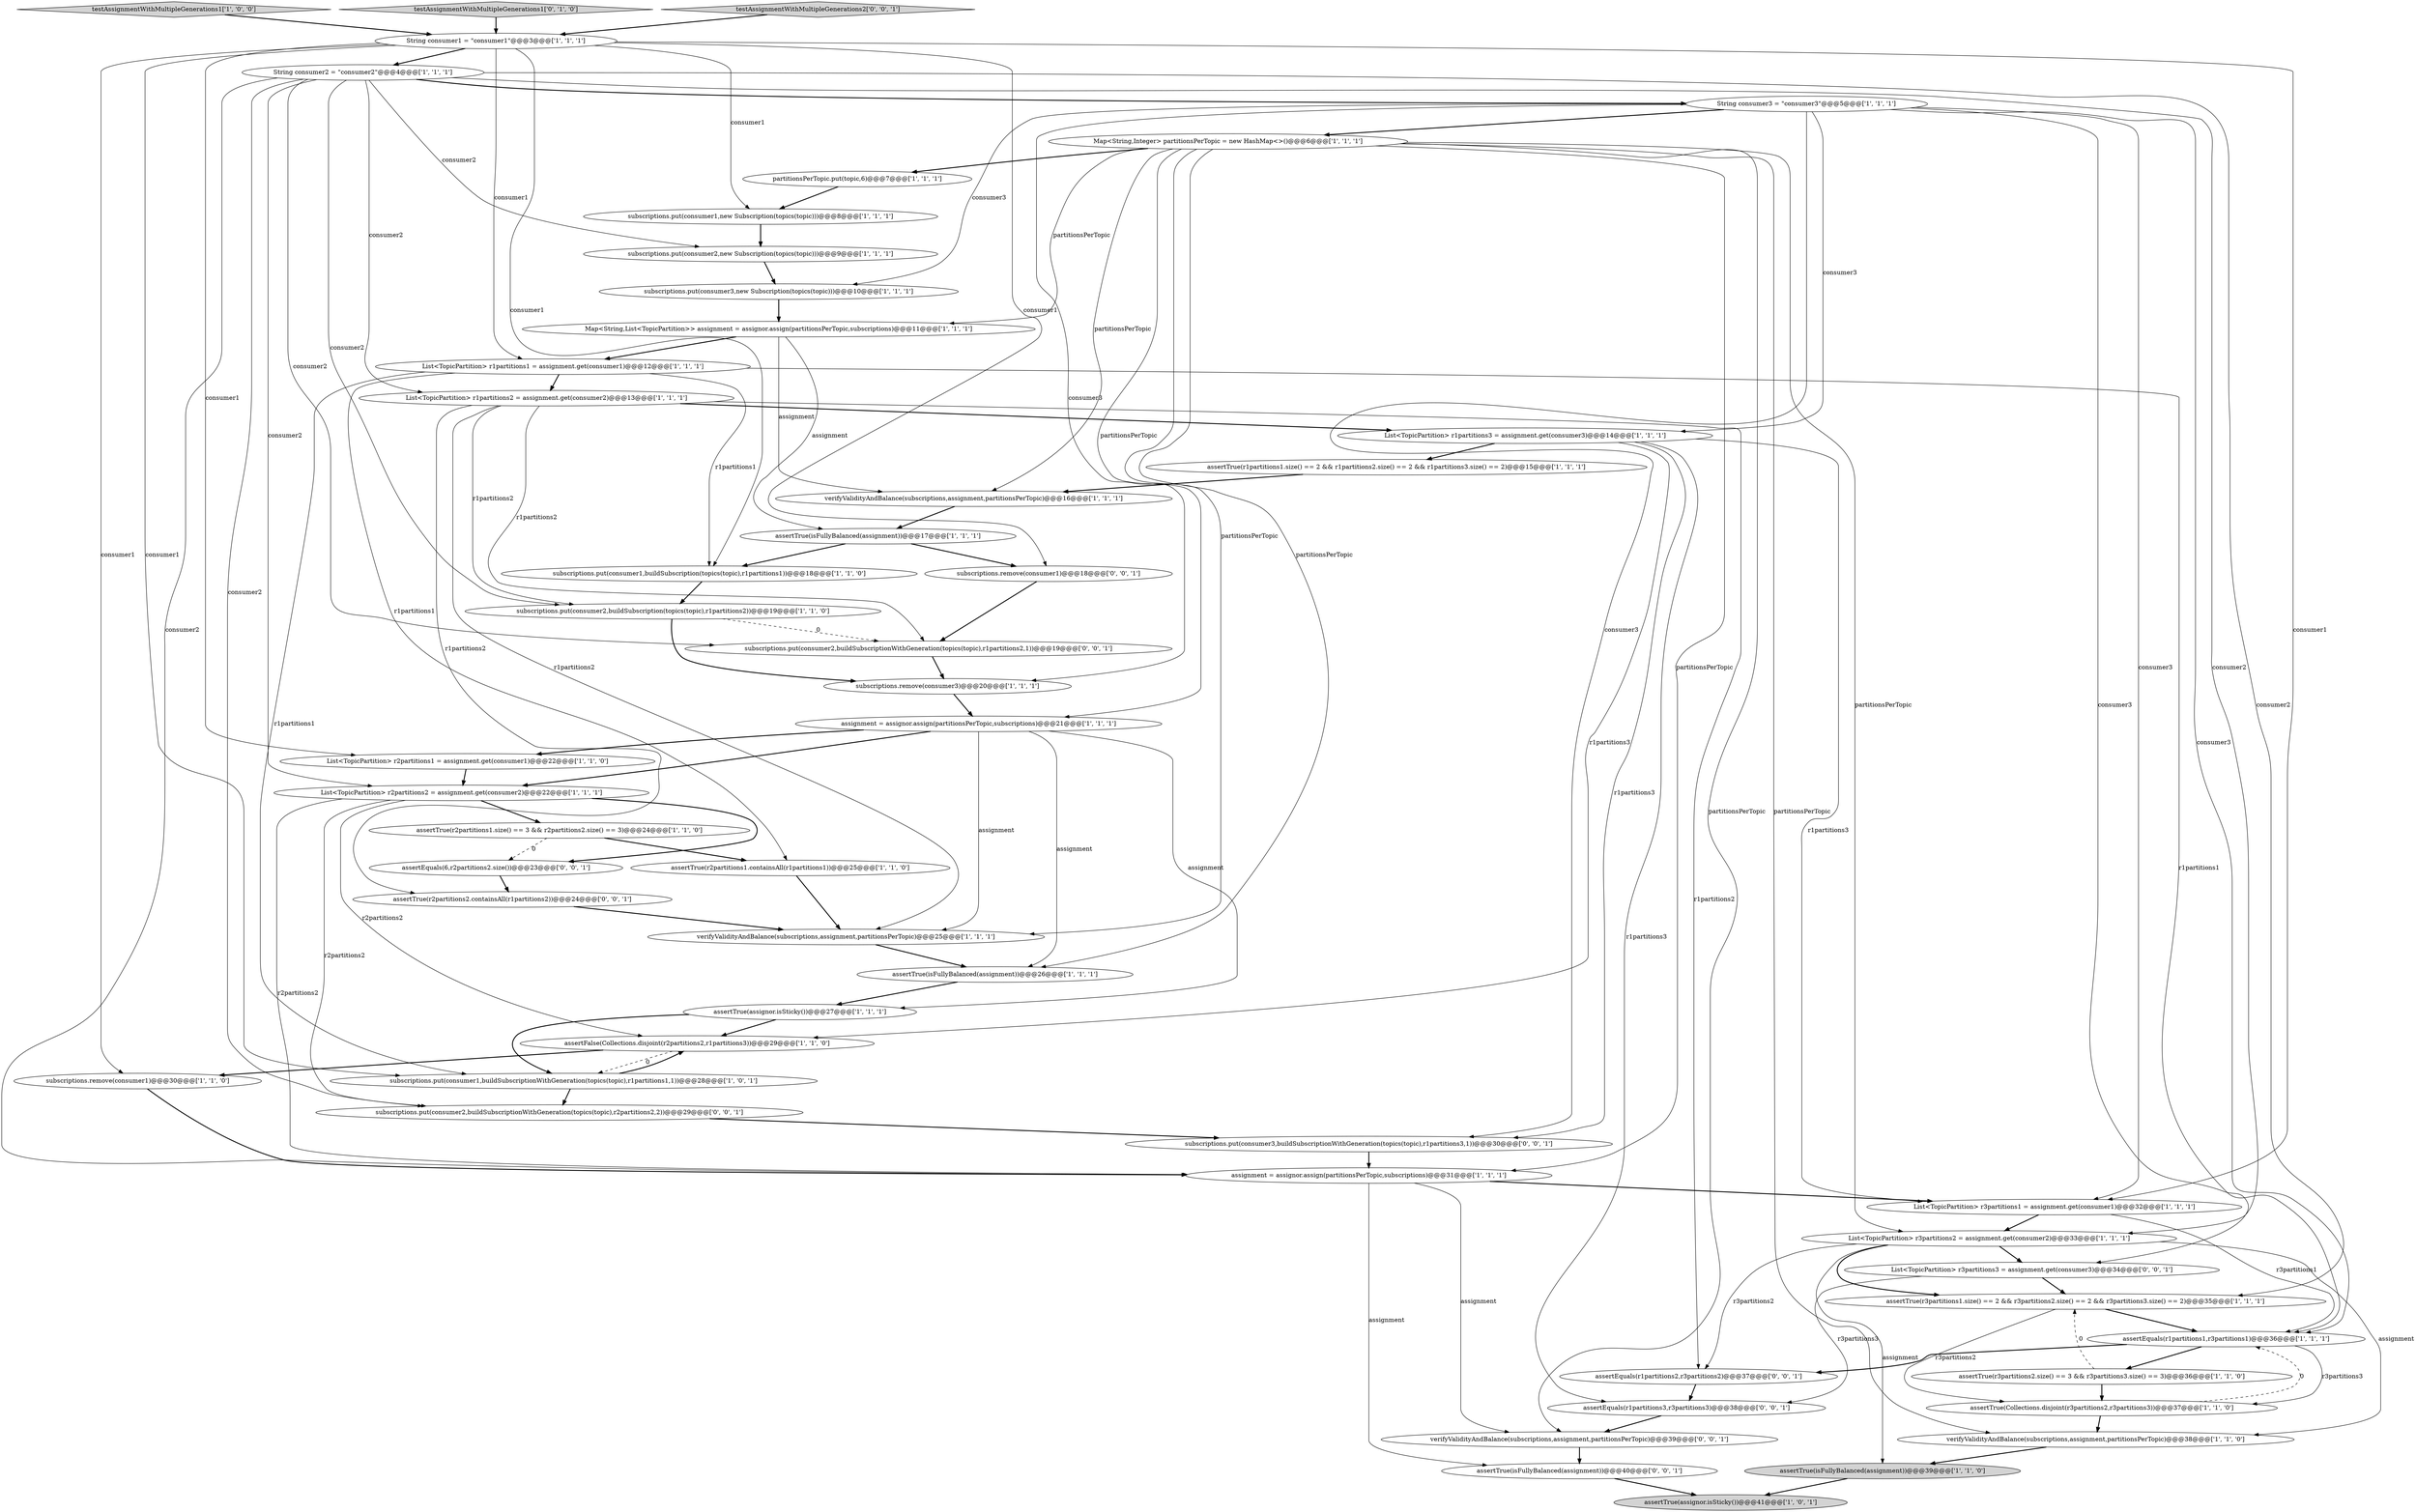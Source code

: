 digraph {
38 [style = filled, label = "verifyValidityAndBalance(subscriptions,assignment,partitionsPerTopic)@@@38@@@['1', '1', '0']", fillcolor = white, shape = ellipse image = "AAA0AAABBB1BBB"];
44 [style = filled, label = "assertEquals(r1partitions3,r3partitions3)@@@38@@@['0', '0', '1']", fillcolor = white, shape = ellipse image = "AAA0AAABBB3BBB"];
52 [style = filled, label = "assertTrue(isFullyBalanced(assignment))@@@40@@@['0', '0', '1']", fillcolor = white, shape = ellipse image = "AAA0AAABBB3BBB"];
31 [style = filled, label = "verifyValidityAndBalance(subscriptions,assignment,partitionsPerTopic)@@@16@@@['1', '1', '1']", fillcolor = white, shape = ellipse image = "AAA0AAABBB1BBB"];
1 [style = filled, label = "testAssignmentWithMultipleGenerations1['1', '0', '0']", fillcolor = lightgray, shape = diamond image = "AAA0AAABBB1BBB"];
49 [style = filled, label = "assertTrue(r2partitions2.containsAll(r1partitions2))@@@24@@@['0', '0', '1']", fillcolor = white, shape = ellipse image = "AAA0AAABBB3BBB"];
18 [style = filled, label = "List<TopicPartition> r1partitions3 = assignment.get(consumer3)@@@14@@@['1', '1', '1']", fillcolor = white, shape = ellipse image = "AAA0AAABBB1BBB"];
6 [style = filled, label = "assignment = assignor.assign(partitionsPerTopic,subscriptions)@@@31@@@['1', '1', '1']", fillcolor = white, shape = ellipse image = "AAA0AAABBB1BBB"];
14 [style = filled, label = "assertTrue(assignor.isSticky())@@@27@@@['1', '1', '1']", fillcolor = white, shape = ellipse image = "AAA0AAABBB1BBB"];
42 [style = filled, label = "List<TopicPartition> r3partitions3 = assignment.get(consumer3)@@@34@@@['0', '0', '1']", fillcolor = white, shape = ellipse image = "AAA0AAABBB3BBB"];
30 [style = filled, label = "assertTrue(r2partitions1.containsAll(r1partitions1))@@@25@@@['1', '1', '0']", fillcolor = white, shape = ellipse image = "AAA0AAABBB1BBB"];
46 [style = filled, label = "subscriptions.put(consumer2,buildSubscriptionWithGeneration(topics(topic),r1partitions2,1))@@@19@@@['0', '0', '1']", fillcolor = white, shape = ellipse image = "AAA0AAABBB3BBB"];
32 [style = filled, label = "assertTrue(assignor.isSticky())@@@41@@@['1', '0', '1']", fillcolor = lightgray, shape = ellipse image = "AAA0AAABBB1BBB"];
41 [style = filled, label = "subscriptions.put(consumer3,buildSubscriptionWithGeneration(topics(topic),r1partitions3,1))@@@30@@@['0', '0', '1']", fillcolor = white, shape = ellipse image = "AAA0AAABBB3BBB"];
48 [style = filled, label = "assertEquals(6,r2partitions2.size())@@@23@@@['0', '0', '1']", fillcolor = white, shape = ellipse image = "AAA0AAABBB3BBB"];
50 [style = filled, label = "assertEquals(r1partitions2,r3partitions2)@@@37@@@['0', '0', '1']", fillcolor = white, shape = ellipse image = "AAA0AAABBB3BBB"];
34 [style = filled, label = "List<TopicPartition> r3partitions1 = assignment.get(consumer1)@@@32@@@['1', '1', '1']", fillcolor = white, shape = ellipse image = "AAA0AAABBB1BBB"];
13 [style = filled, label = "List<TopicPartition> r1partitions2 = assignment.get(consumer2)@@@13@@@['1', '1', '1']", fillcolor = white, shape = ellipse image = "AAA0AAABBB1BBB"];
3 [style = filled, label = "assertTrue(isFullyBalanced(assignment))@@@39@@@['1', '1', '0']", fillcolor = lightgray, shape = ellipse image = "AAA0AAABBB1BBB"];
37 [style = filled, label = "assertTrue(r1partitions1.size() == 2 && r1partitions2.size() == 2 && r1partitions3.size() == 2)@@@15@@@['1', '1', '1']", fillcolor = white, shape = ellipse image = "AAA0AAABBB1BBB"];
17 [style = filled, label = "String consumer1 = \"consumer1\"@@@3@@@['1', '1', '1']", fillcolor = white, shape = ellipse image = "AAA0AAABBB1BBB"];
24 [style = filled, label = "assertTrue(r2partitions1.size() == 3 && r2partitions2.size() == 3)@@@24@@@['1', '1', '0']", fillcolor = white, shape = ellipse image = "AAA0AAABBB1BBB"];
40 [style = filled, label = "testAssignmentWithMultipleGenerations1['0', '1', '0']", fillcolor = lightgray, shape = diamond image = "AAA0AAABBB2BBB"];
39 [style = filled, label = "verifyValidityAndBalance(subscriptions,assignment,partitionsPerTopic)@@@25@@@['1', '1', '1']", fillcolor = white, shape = ellipse image = "AAA0AAABBB1BBB"];
21 [style = filled, label = "assertFalse(Collections.disjoint(r2partitions2,r1partitions3))@@@29@@@['1', '1', '0']", fillcolor = white, shape = ellipse image = "AAA0AAABBB1BBB"];
10 [style = filled, label = "List<TopicPartition> r3partitions2 = assignment.get(consumer2)@@@33@@@['1', '1', '1']", fillcolor = white, shape = ellipse image = "AAA0AAABBB1BBB"];
35 [style = filled, label = "assertTrue(r3partitions1.size() == 2 && r3partitions2.size() == 2 && r3partitions3.size() == 2)@@@35@@@['1', '1', '1']", fillcolor = white, shape = ellipse image = "AAA0AAABBB1BBB"];
47 [style = filled, label = "subscriptions.put(consumer2,buildSubscriptionWithGeneration(topics(topic),r2partitions2,2))@@@29@@@['0', '0', '1']", fillcolor = white, shape = ellipse image = "AAA0AAABBB3BBB"];
25 [style = filled, label = "subscriptions.put(consumer1,buildSubscriptionWithGeneration(topics(topic),r1partitions1,1))@@@28@@@['1', '0', '1']", fillcolor = white, shape = ellipse image = "AAA0AAABBB1BBB"];
11 [style = filled, label = "partitionsPerTopic.put(topic,6)@@@7@@@['1', '1', '1']", fillcolor = white, shape = ellipse image = "AAA0AAABBB1BBB"];
16 [style = filled, label = "List<TopicPartition> r2partitions1 = assignment.get(consumer1)@@@22@@@['1', '1', '0']", fillcolor = white, shape = ellipse image = "AAA0AAABBB1BBB"];
9 [style = filled, label = "subscriptions.put(consumer1,buildSubscription(topics(topic),r1partitions1))@@@18@@@['1', '1', '0']", fillcolor = white, shape = ellipse image = "AAA0AAABBB1BBB"];
15 [style = filled, label = "List<TopicPartition> r1partitions1 = assignment.get(consumer1)@@@12@@@['1', '1', '1']", fillcolor = white, shape = ellipse image = "AAA0AAABBB1BBB"];
43 [style = filled, label = "subscriptions.remove(consumer1)@@@18@@@['0', '0', '1']", fillcolor = white, shape = ellipse image = "AAA0AAABBB3BBB"];
5 [style = filled, label = "subscriptions.put(consumer2,new Subscription(topics(topic)))@@@9@@@['1', '1', '1']", fillcolor = white, shape = ellipse image = "AAA0AAABBB1BBB"];
28 [style = filled, label = "subscriptions.remove(consumer1)@@@30@@@['1', '1', '0']", fillcolor = white, shape = ellipse image = "AAA0AAABBB1BBB"];
29 [style = filled, label = "assertTrue(isFullyBalanced(assignment))@@@26@@@['1', '1', '1']", fillcolor = white, shape = ellipse image = "AAA0AAABBB1BBB"];
19 [style = filled, label = "assertEquals(r1partitions1,r3partitions1)@@@36@@@['1', '1', '1']", fillcolor = white, shape = ellipse image = "AAA0AAABBB1BBB"];
27 [style = filled, label = "assertTrue(isFullyBalanced(assignment))@@@17@@@['1', '1', '1']", fillcolor = white, shape = ellipse image = "AAA0AAABBB1BBB"];
22 [style = filled, label = "String consumer3 = \"consumer3\"@@@5@@@['1', '1', '1']", fillcolor = white, shape = ellipse image = "AAA0AAABBB1BBB"];
20 [style = filled, label = "String consumer2 = \"consumer2\"@@@4@@@['1', '1', '1']", fillcolor = white, shape = ellipse image = "AAA0AAABBB1BBB"];
12 [style = filled, label = "List<TopicPartition> r2partitions2 = assignment.get(consumer2)@@@22@@@['1', '1', '1']", fillcolor = white, shape = ellipse image = "AAA0AAABBB1BBB"];
51 [style = filled, label = "testAssignmentWithMultipleGenerations2['0', '0', '1']", fillcolor = lightgray, shape = diamond image = "AAA0AAABBB3BBB"];
2 [style = filled, label = "Map<String,Integer> partitionsPerTopic = new HashMap<>()@@@6@@@['1', '1', '1']", fillcolor = white, shape = ellipse image = "AAA0AAABBB1BBB"];
33 [style = filled, label = "Map<String,List<TopicPartition>> assignment = assignor.assign(partitionsPerTopic,subscriptions)@@@11@@@['1', '1', '1']", fillcolor = white, shape = ellipse image = "AAA0AAABBB1BBB"];
45 [style = filled, label = "verifyValidityAndBalance(subscriptions,assignment,partitionsPerTopic)@@@39@@@['0', '0', '1']", fillcolor = white, shape = ellipse image = "AAA0AAABBB3BBB"];
23 [style = filled, label = "assignment = assignor.assign(partitionsPerTopic,subscriptions)@@@21@@@['1', '1', '1']", fillcolor = white, shape = ellipse image = "AAA0AAABBB1BBB"];
26 [style = filled, label = "subscriptions.put(consumer2,buildSubscription(topics(topic),r1partitions2))@@@19@@@['1', '1', '0']", fillcolor = white, shape = ellipse image = "AAA0AAABBB1BBB"];
36 [style = filled, label = "assertTrue(Collections.disjoint(r3partitions2,r3partitions3))@@@37@@@['1', '1', '0']", fillcolor = white, shape = ellipse image = "AAA0AAABBB1BBB"];
7 [style = filled, label = "subscriptions.put(consumer3,new Subscription(topics(topic)))@@@10@@@['1', '1', '1']", fillcolor = white, shape = ellipse image = "AAA0AAABBB1BBB"];
8 [style = filled, label = "subscriptions.remove(consumer3)@@@20@@@['1', '1', '1']", fillcolor = white, shape = ellipse image = "AAA0AAABBB1BBB"];
0 [style = filled, label = "subscriptions.put(consumer1,new Subscription(topics(topic)))@@@8@@@['1', '1', '1']", fillcolor = white, shape = ellipse image = "AAA0AAABBB1BBB"];
4 [style = filled, label = "assertTrue(r3partitions2.size() == 3 && r3partitions3.size() == 3)@@@36@@@['1', '1', '0']", fillcolor = white, shape = ellipse image = "AAA0AAABBB1BBB"];
28->6 [style = bold, label=""];
14->25 [style = bold, label=""];
13->49 [style = solid, label="r1partitions2"];
50->44 [style = bold, label=""];
27->9 [style = bold, label=""];
10->35 [style = bold, label=""];
20->6 [style = solid, label="consumer2"];
17->9 [style = solid, label="consumer1"];
20->46 [style = solid, label="consumer2"];
21->28 [style = bold, label=""];
24->30 [style = bold, label=""];
9->26 [style = bold, label=""];
22->41 [style = solid, label="consumer3"];
15->30 [style = solid, label="r1partitions1"];
49->39 [style = bold, label=""];
17->0 [style = solid, label="consumer1"];
37->31 [style = bold, label=""];
51->17 [style = bold, label=""];
29->14 [style = bold, label=""];
21->25 [style = dashed, label="0"];
23->12 [style = bold, label=""];
4->36 [style = bold, label=""];
17->34 [style = solid, label="consumer1"];
2->39 [style = solid, label="partitionsPerTopic"];
22->42 [style = solid, label="consumer3"];
2->33 [style = solid, label="partitionsPerTopic"];
25->21 [style = bold, label=""];
39->29 [style = bold, label=""];
17->20 [style = bold, label=""];
25->47 [style = bold, label=""];
15->13 [style = bold, label=""];
48->49 [style = bold, label=""];
8->23 [style = bold, label=""];
33->15 [style = bold, label=""];
24->48 [style = dashed, label="0"];
42->44 [style = solid, label="r3partitions3"];
12->48 [style = bold, label=""];
41->6 [style = bold, label=""];
43->46 [style = bold, label=""];
20->5 [style = solid, label="consumer2"];
1->17 [style = bold, label=""];
19->36 [style = solid, label="r3partitions3"];
33->31 [style = solid, label="assignment"];
7->33 [style = bold, label=""];
15->9 [style = solid, label="r1partitions1"];
20->35 [style = solid, label="consumer2"];
2->6 [style = solid, label="partitionsPerTopic"];
31->27 [style = bold, label=""];
17->28 [style = solid, label="consumer1"];
40->17 [style = bold, label=""];
6->45 [style = solid, label="assignment"];
47->41 [style = bold, label=""];
5->7 [style = bold, label=""];
26->46 [style = dashed, label="0"];
13->26 [style = solid, label="r1partitions2"];
12->47 [style = solid, label="r2partitions2"];
36->19 [style = dashed, label="0"];
44->45 [style = bold, label=""];
45->52 [style = bold, label=""];
14->21 [style = bold, label=""];
20->12 [style = solid, label="consumer2"];
13->18 [style = bold, label=""];
4->35 [style = dashed, label="0"];
18->37 [style = bold, label=""];
20->10 [style = solid, label="consumer2"];
22->2 [style = bold, label=""];
27->43 [style = bold, label=""];
6->34 [style = bold, label=""];
18->21 [style = solid, label="r1partitions3"];
22->18 [style = solid, label="consumer3"];
22->34 [style = solid, label="consumer3"];
26->8 [style = bold, label=""];
19->50 [style = bold, label=""];
2->38 [style = solid, label="partitionsPerTopic"];
12->24 [style = bold, label=""];
2->29 [style = solid, label="partitionsPerTopic"];
10->3 [style = solid, label="assignment"];
2->23 [style = solid, label="partitionsPerTopic"];
38->3 [style = bold, label=""];
34->19 [style = solid, label="r3partitions1"];
17->15 [style = solid, label="consumer1"];
13->39 [style = solid, label="r1partitions2"];
20->13 [style = solid, label="consumer2"];
46->8 [style = bold, label=""];
2->31 [style = solid, label="partitionsPerTopic"];
2->10 [style = solid, label="partitionsPerTopic"];
6->52 [style = solid, label="assignment"];
2->11 [style = bold, label=""];
18->34 [style = solid, label="r1partitions3"];
13->46 [style = solid, label="r1partitions2"];
23->29 [style = solid, label="assignment"];
0->5 [style = bold, label=""];
20->47 [style = solid, label="consumer2"];
10->50 [style = solid, label="r3partitions2"];
20->26 [style = solid, label="consumer2"];
23->16 [style = bold, label=""];
18->41 [style = solid, label="r1partitions3"];
35->36 [style = solid, label="r3partitions2"];
17->16 [style = solid, label="consumer1"];
35->19 [style = bold, label=""];
12->21 [style = solid, label="r2partitions2"];
22->8 [style = solid, label="consumer3"];
15->25 [style = solid, label="r1partitions1"];
22->19 [style = solid, label="consumer3"];
34->10 [style = bold, label=""];
20->22 [style = bold, label=""];
42->35 [style = bold, label=""];
33->27 [style = solid, label="assignment"];
17->43 [style = solid, label="consumer1"];
18->44 [style = solid, label="r1partitions3"];
17->25 [style = solid, label="consumer1"];
22->7 [style = solid, label="consumer3"];
11->0 [style = bold, label=""];
10->38 [style = solid, label="assignment"];
10->42 [style = bold, label=""];
52->32 [style = bold, label=""];
15->19 [style = solid, label="r1partitions1"];
12->6 [style = solid, label="r2partitions2"];
30->39 [style = bold, label=""];
19->4 [style = bold, label=""];
36->38 [style = bold, label=""];
23->39 [style = solid, label="assignment"];
3->32 [style = bold, label=""];
16->12 [style = bold, label=""];
23->14 [style = solid, label="assignment"];
2->45 [style = solid, label="partitionsPerTopic"];
13->50 [style = solid, label="r1partitions2"];
}
